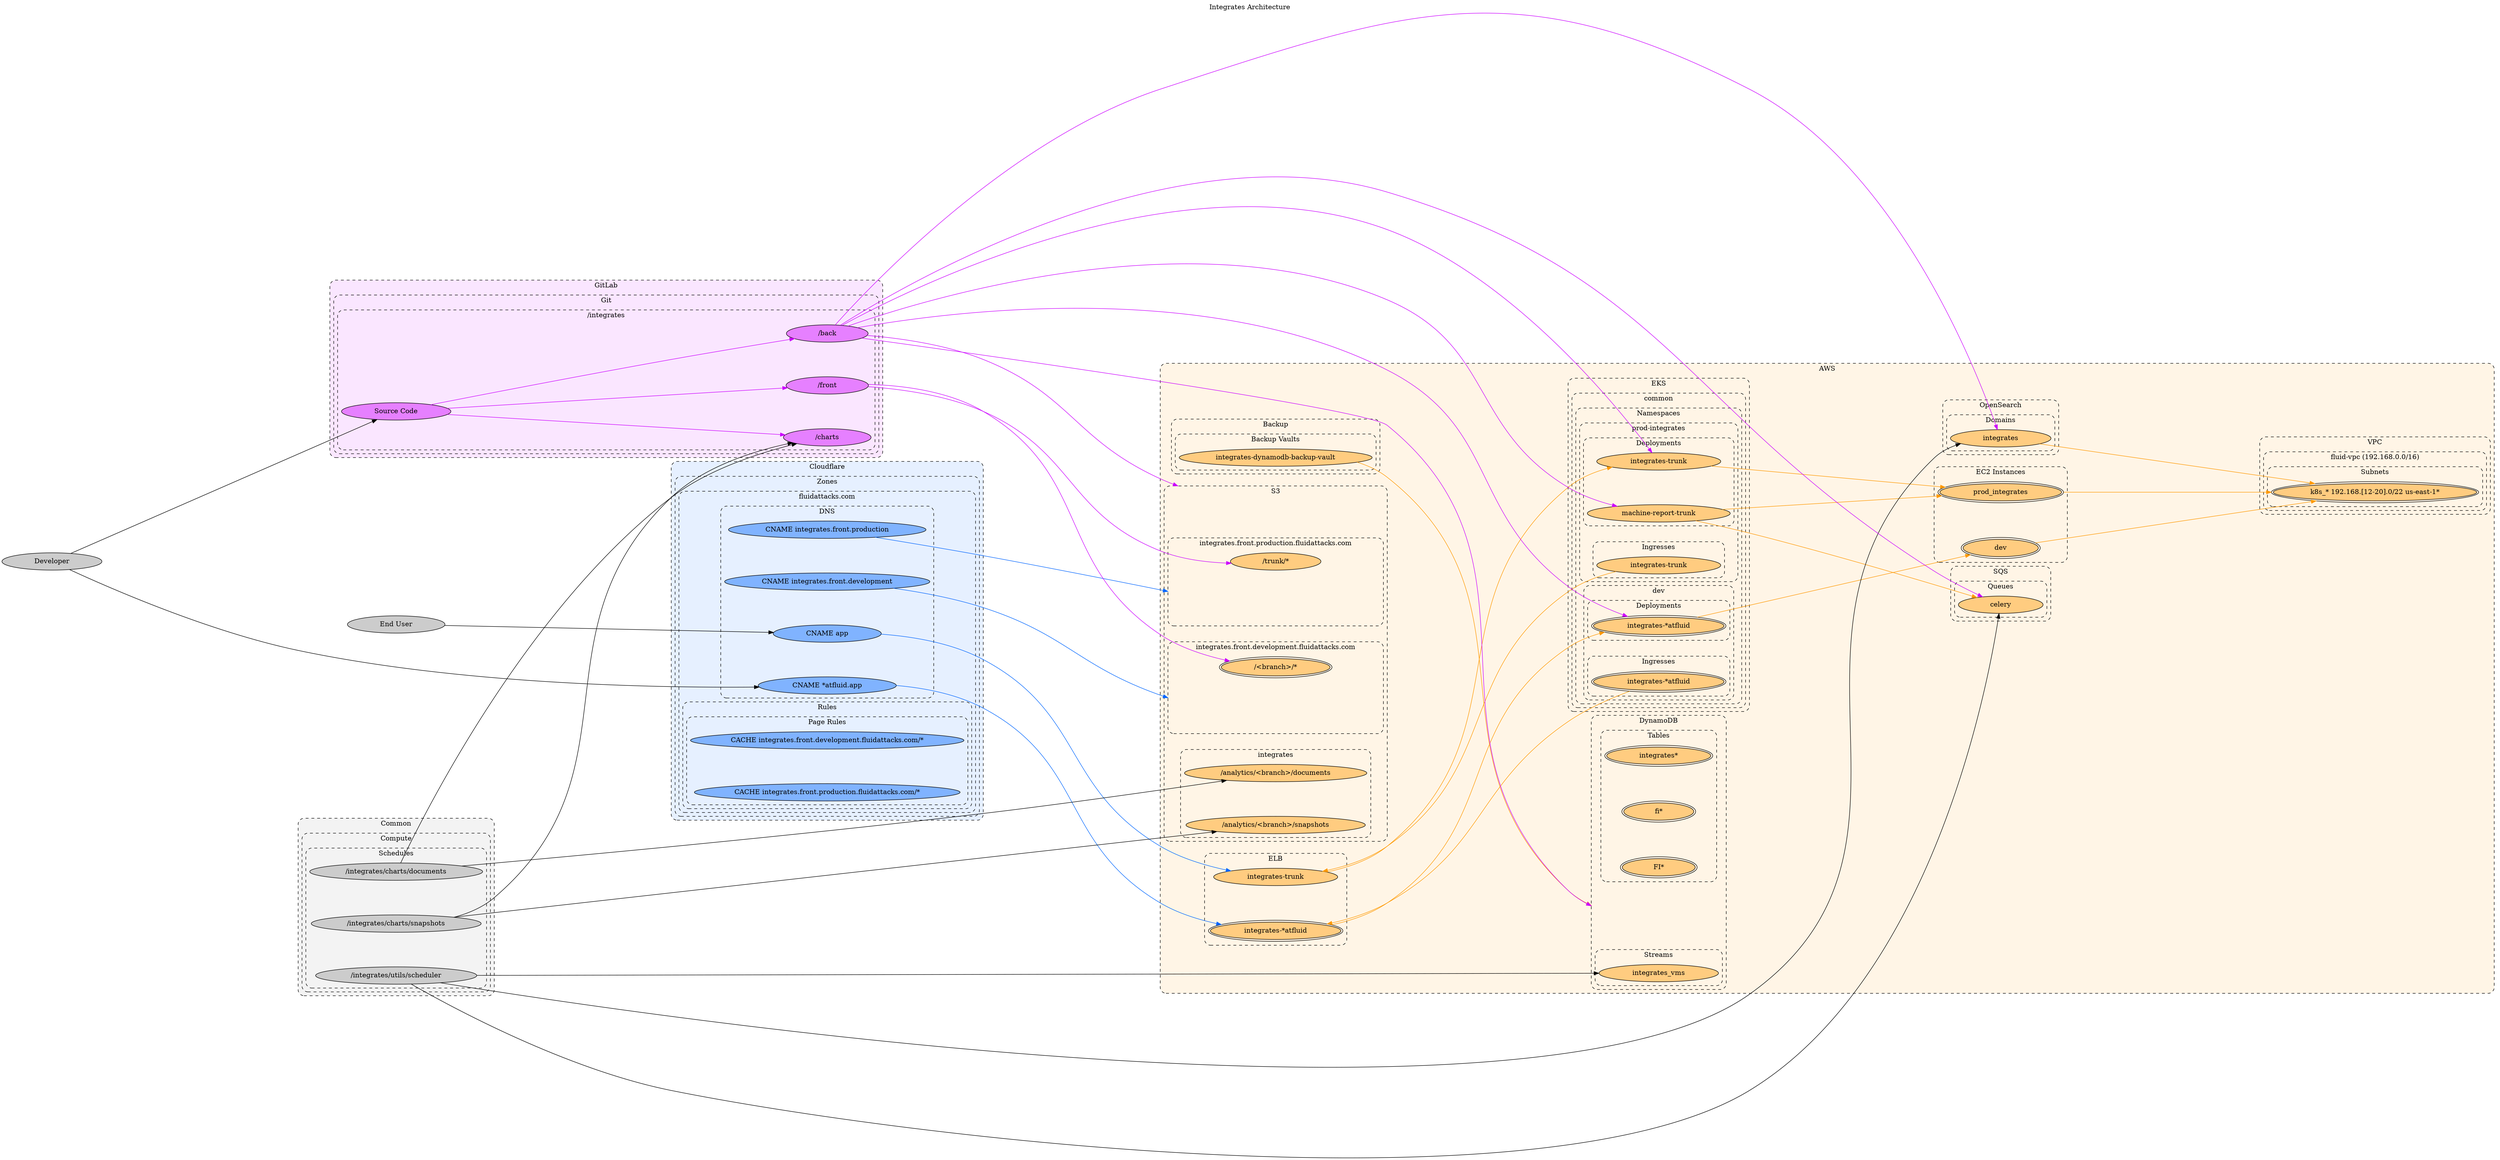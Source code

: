 digraph integates {
  label="Integrates Architecture"
  labelloc="t"
  compound="true"
  // concentrate="true"
  rankdir="LR"
  ranksep="6.0"
  nodesep="1.0"
  overlap="scalexy"

  node[style="filled" margin="0.8,0.0"]
  graph[style="dashed,rounded"]

  subgraph cluster_aws {
    label="AWS"
    bgcolor="0.1 0.1 1.0"
    node[fillcolor="0.1 0.5 1.0"]

    subgraph cluster_aws_backup {
      label="Backup"

      subgraph cluster_aws_backup_vaults {
        label="Backup Vaults"

        aws_backup_vaults_integrates_dynamodb_backup_vault[label="integrates-dynamodb-backup-vault"]
      }
    }

    subgraph cluster_aws_dynamodb {
      label="DynamoDB"

      cluster_aws_dynamodb[label="" style="invis"]

      subgraph cluster_aws_dynamodb_tables {
        label="Tables"

        aws_dynamodb_tables_integrates[label="integrates*" peripheries="2"]
        aws_dynamodb_tables_fi[label="fi*" peripheries="2"]
        aws_dynamodb_tables_FI[label="FI*" peripheries="2"]
      }

      subgraph cluster_aws_dynamodb_streams {
        label="Streams"

        aws_dynamodb_streams_integrates[label="integrates_vms"]
      }
    }

    subgraph cluster_aws_ec2 {
      label="EC2 Instances"

      aws_ec2_dev[label="dev" peripheries="2"]
      aws_ec2_prod_integrates[label="prod_integrates" peripheries="2"]
    }

    subgraph cluster_aws_ec2_elb {
      label="ELB"

      aws_ec2_elb_prod[label="integrates-trunk"]
      aws_ec2_elb_dev[label="integrates-*atfluid" peripheries="2"]
    }

    // certain api calls -> batch /integrates/jobs/execute_machine
    // schedulers requeue_actions -> batch /integrates/jobs/execute_machine
    // schedulers review_machine_executions -> batch /integrates/jobs/execute_machine

    // /integrates/jobs/execute_machine
    //    submit_task --execution-id
    //      -> submits process-machine-result to celery queue (upload vulns in sarifs)

    //    finish_execution
    //    start_execution
    //    start_execution

    subgraph cluster_aws_eks {
      label="EKS"

      subgraph cluster_aws_eks_common {
        label="common"

        subgraph cluster_aws_eks_common_namespaces {
          label="Namespaces"

          subgraph cluster_aws_eks_common_namespaces_dev {
            label="dev"

            subgraph cluster_aws_eks_common_namespaces_dev_deployments {
              label="Deployments"

              aws_eks_common_namespaces_dev_deployments_integrates_atfluid[label="integrates-*atfluid" peripheries="2"]
            }

            subgraph cluster_aws_eks_common_namespaces_dev_ingress {
              label="Ingresses"

              aws_eks_common_namespaces_dev_ingress_dev[label="integrates-*atfluid" peripheries="2"]
            }
          }

          subgraph cluster_aws_eks_common_namespaces_prod_integrates {
            label="prod-integrates"

            subgraph cluster_aws_eks_common_namespaces_prod_integrates_deployments {
              label="Deployments"

              aws_eks_common_namespaces_prod_integrates_deployments_integrates_trunk[label="integrates-trunk"]
              aws_eks_common_namespaces_prod_integrates_deployments_machine_report_trunk[label="machine-report-trunk"]
            }

            subgraph cluster_aws_eks_common_namespaces_prod_integrates_ingress {
              label="Ingresses"

              aws_eks_common_namespaces_prod_integrates_ingress_integrates_trunk[label="integrates-trunk"]
            }
          }
        }
      }
    }

    subgraph cluster_aws_opensearch {
      label="OpenSearch"

      subgraph cluster_aws_opensearch_domains {
        label="Domains"

        aws_opensearch_domains_integrates[label="integrates"]
      }
    }

    subgraph cluster_aws_s3 {
      label="S3"

      cluster_aws_s3[label="" style="invis"]

      subgraph cluster_aws_s3_integrates {
        label="integrates"

        aws_s3_integrates_analytics_branch_documents[label="/analytics/<branch>/documents"]
        aws_s3_integrates_analytics_branch_snapshots[label="/analytics/<branch>/snapshots"]
      }

      subgraph cluster_aws_s3_integrates_front_dev {
        label="integrates.front.development.fluidattacks.com"

        cluster_aws_s3_integrates_front_dev[label="" style="invis" width="6.0"]
        aws_s3_integrates_front_dev_atfluid[label="/<branch>/*" peripheries="2"]
      }

      subgraph cluster_aws_s3_integrates_front_prod {
        label="integrates.front.production.fluidattacks.com"

        cluster_aws_s3_integrates_front_prod[label="" style="invis" width="6.0"]
        aws_s3_integrates_front_production_trunk[label="/trunk/*"]
      }
    }

    subgraph cluster_aws_sqs {
      label="SQS"

      subgraph cluster_aws_sqs_queues {
        label="Queues"

        aws_sqs_queues_celery[label="celery"]
      }
    }

    subgraph cluster_aws_vpc {
      label="VPC"

      subgraph cluster_aws_vpc_fluid_vpc {
        label="fluid-vpc (192.168.0.0/16)"

        subgraph cluster_aws_vpc_fluid_vpc_subnets {
          label="Subnets"

          cluster_aws_vpc_fluid_vpc_subnets_k8s[label="k8s_* 192.168.[12-20].0/22 us-east-1*" peripheries="2"]
        }
      }
    }
  }

  subgraph cluster_cloudflare {
    label="Cloudflare"
    bgcolor="0.6 0.1 1.0"
    node[fillcolor="0.6 0.5 1.0"]

    subgraph cluster_cloudflare_zones {
      label="Zones"

      subgraph cluster_cloudflare_zone_fluidattacks_com {
        label="fluidattacks.com"

        subgraph cluster_cloudflare_zone_fluidattacks_com_dns {
          label="DNS"

          cloudflare_zone_fluidattacks_com_dns_cname_app[label="CNAME app"]
          cloudflare_zone_fluidattacks_com_dns_cname_atfluid_app[label="CNAME *atfluid.app"]
          cloudflare_zone_fluidattacks_com_dns_cname_integrates_front_development[label="CNAME integrates.front.development"]
          cloudflare_zone_fluidattacks_com_dns_cname_integrates_front_production[label="CNAME integrates.front.production"]
        }

        subgraph cluster_cloudflare_zone_fluidattacks_com_rules {
          label="Rules"

          subgraph cluster_cloudflare_zone_fluidattacks_com_page_rules {
            label="Page Rules"

            cloudflare_zone_fluidattacks_com_page_rules_integrates_front_dev[label="CACHE integrates.front.development.fluidattacks.com/*"]
            cloudflare_zone_fluidattacks_com_page_rules_integrates_front_prod[label="CACHE integrates.front.production.fluidattacks.com/*"]
          }
        }
      }
    }
  }

  subgraph cluster_common {
    label="Common"
    bgcolor="0.0 0.0 0.95"
    node[fillcolor="0.0 0.0 0.8"]

    subgraph cluster_common_compute {
      label="Compute"

      subgraph cluster_common_compute_schedules {
        label="Schedules"

        common_compute_schedules_integrates_charts_documents[label="/integrates/charts/documents"]
        common_compute_schedules_integrates_charts_snapshots[label="/integrates/charts/snapshots"]
        common_compute_schedules_integrates_utils_scheduler[label="/integrates/utils/scheduler"]
      }
    }
  }

  subgraph cluster_gitlab {
    label="GitLab"
    bgcolor="0.8 0.1 1.0"
    node[fillcolor="0.8 0.5 1.0"]

    subgraph cluster_gitlab_git {
      label="Git"

      subgraph cluster_gitlab_integrates {
        label="/integrates"

        gitlab_integrates[label="Source Code"]
        gitlab_integrates_back[label="/back"]
        gitlab_integrates_charts[label="/charts"]
        gitlab_integrates_front[label="/front"]
      }
    }
  }

  edge[color="0.1 1.0 1.0"]
  aws_ec2_elb_dev -> aws_eks_common_namespaces_dev_deployments_integrates_atfluid[]
  aws_ec2_elb_prod -> aws_eks_common_namespaces_prod_integrates_deployments_integrates_trunk[]
  aws_eks_common_namespaces_dev_ingress_dev -> aws_ec2_elb_dev[]
  aws_eks_common_namespaces_prod_integrates_ingress_integrates_trunk -> aws_ec2_elb_prod[]
  aws_ec2_dev -> cluster_aws_vpc_fluid_vpc_subnets_k8s[]
  aws_ec2_prod_integrates -> cluster_aws_vpc_fluid_vpc_subnets_k8s[]
  aws_backup_vaults_integrates_dynamodb_backup_vault -> cluster_aws_dynamodb[lhead="cluster_aws_dynamodb"]
  aws_eks_common_namespaces_dev_deployments_integrates_atfluid -> aws_ec2_dev[]
  aws_eks_common_namespaces_prod_integrates_deployments_integrates_trunk -> aws_ec2_prod_integrates[]
  aws_eks_common_namespaces_prod_integrates_deployments_machine_report_trunk -> aws_sqs_queues_celery[]
  aws_eks_common_namespaces_prod_integrates_deployments_machine_report_trunk -> aws_ec2_prod_integrates[]
  aws_opensearch_domains_integrates -> cluster_aws_vpc_fluid_vpc_subnets_k8s[]

  edge[color="0.6 1.0 1.0"]
  cloudflare_zone_fluidattacks_com_dns_cname_app -> aws_ec2_elb_prod[]
  cloudflare_zone_fluidattacks_com_dns_cname_atfluid_app -> aws_ec2_elb_dev[]
  cloudflare_zone_fluidattacks_com_dns_cname_integrates_front_development -> cluster_aws_s3_integrates_front_dev[lhead="cluster_aws_s3_integrates_front_dev"]
  cloudflare_zone_fluidattacks_com_dns_cname_integrates_front_production -> cluster_aws_s3_integrates_front_prod[lhead="cluster_aws_s3_integrates_front_prod"]

  edge[color="0.8 1.0 1.0"]
  gitlab_integrates -> gitlab_integrates_back[]
  gitlab_integrates -> gitlab_integrates_charts[]
  gitlab_integrates -> gitlab_integrates_front[]
  gitlab_integrates_back -> aws_sqs_queues_celery[]
  gitlab_integrates_back -> aws_opensearch_domains_integrates[]
  gitlab_integrates_back -> aws_eks_common_namespaces_dev_deployments_integrates_atfluid[]
  gitlab_integrates_back -> aws_eks_common_namespaces_prod_integrates_deployments_integrates_trunk[]
  gitlab_integrates_back -> aws_eks_common_namespaces_prod_integrates_deployments_machine_report_trunk[]
  gitlab_integrates_back -> cluster_aws_dynamodb[lhead="cluster_aws_dynamodb"]
  gitlab_integrates_back -> cluster_aws_s3[lhead="cluster_aws_s3"]
  gitlab_integrates_front -> aws_s3_integrates_front_dev_atfluid[]
  gitlab_integrates_front -> aws_s3_integrates_front_production_trunk[]

  node[fillcolor="0.0 0.0 0.8"]
  end_user[label="End User"]
  developer[label="Developer"]

  edge[color="0.0 0.0 0.0"]
  common_compute_schedules_integrates_charts_documents -> aws_s3_integrates_analytics_branch_documents[]
  common_compute_schedules_integrates_charts_documents -> gitlab_integrates_charts[]
  common_compute_schedules_integrates_charts_snapshots -> aws_s3_integrates_analytics_branch_snapshots[]
  common_compute_schedules_integrates_charts_snapshots -> gitlab_integrates_charts[]
  common_compute_schedules_integrates_utils_scheduler -> aws_sqs_queues_celery[]
  common_compute_schedules_integrates_utils_scheduler -> aws_opensearch_domains_integrates[]
  common_compute_schedules_integrates_utils_scheduler -> aws_dynamodb_streams_integrates
  end_user -> cloudflare_zone_fluidattacks_com_dns_cname_app[]
  developer -> cloudflare_zone_fluidattacks_com_dns_cname_atfluid_app[]
  developer -> gitlab_integrates[]
}
